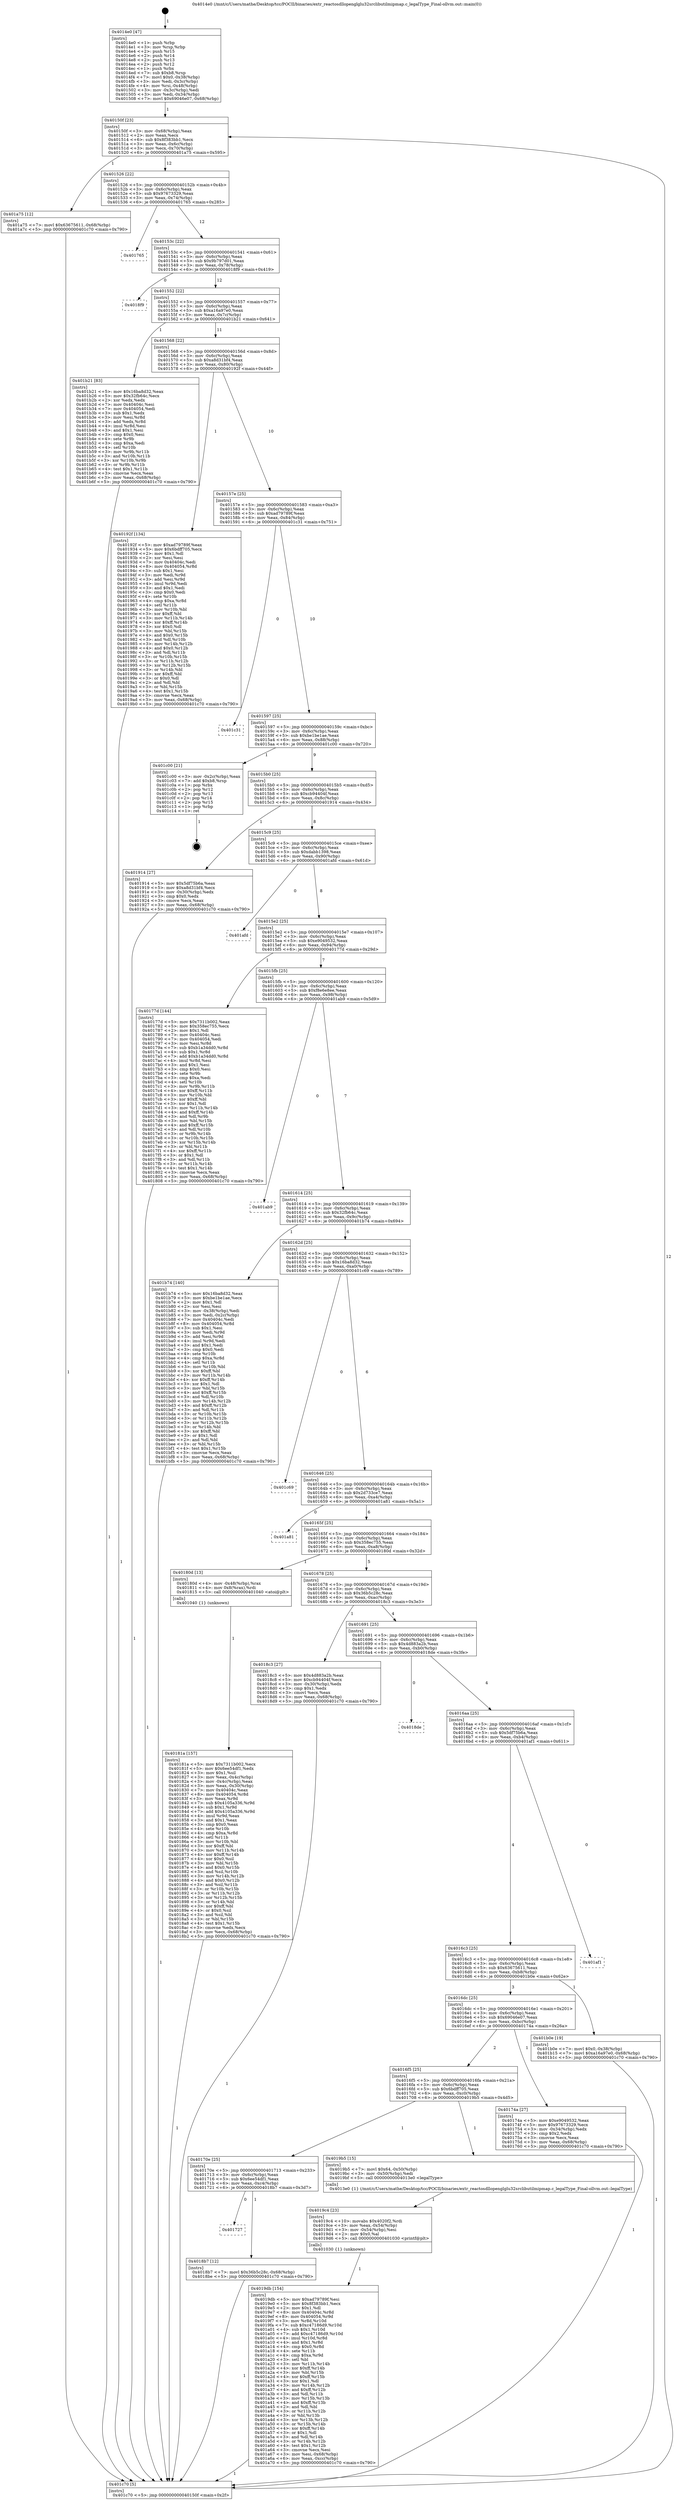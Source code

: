 digraph "0x4014e0" {
  label = "0x4014e0 (/mnt/c/Users/mathe/Desktop/tcc/POCII/binaries/extr_reactosdllopenglglu32srclibutilmipmap.c_legalType_Final-ollvm.out::main(0))"
  labelloc = "t"
  node[shape=record]

  Entry [label="",width=0.3,height=0.3,shape=circle,fillcolor=black,style=filled]
  "0x40150f" [label="{
     0x40150f [23]\l
     | [instrs]\l
     &nbsp;&nbsp;0x40150f \<+3\>: mov -0x68(%rbp),%eax\l
     &nbsp;&nbsp;0x401512 \<+2\>: mov %eax,%ecx\l
     &nbsp;&nbsp;0x401514 \<+6\>: sub $0x8f383bb1,%ecx\l
     &nbsp;&nbsp;0x40151a \<+3\>: mov %eax,-0x6c(%rbp)\l
     &nbsp;&nbsp;0x40151d \<+3\>: mov %ecx,-0x70(%rbp)\l
     &nbsp;&nbsp;0x401520 \<+6\>: je 0000000000401a75 \<main+0x595\>\l
  }"]
  "0x401a75" [label="{
     0x401a75 [12]\l
     | [instrs]\l
     &nbsp;&nbsp;0x401a75 \<+7\>: movl $0x63675611,-0x68(%rbp)\l
     &nbsp;&nbsp;0x401a7c \<+5\>: jmp 0000000000401c70 \<main+0x790\>\l
  }"]
  "0x401526" [label="{
     0x401526 [22]\l
     | [instrs]\l
     &nbsp;&nbsp;0x401526 \<+5\>: jmp 000000000040152b \<main+0x4b\>\l
     &nbsp;&nbsp;0x40152b \<+3\>: mov -0x6c(%rbp),%eax\l
     &nbsp;&nbsp;0x40152e \<+5\>: sub $0x97673329,%eax\l
     &nbsp;&nbsp;0x401533 \<+3\>: mov %eax,-0x74(%rbp)\l
     &nbsp;&nbsp;0x401536 \<+6\>: je 0000000000401765 \<main+0x285\>\l
  }"]
  Exit [label="",width=0.3,height=0.3,shape=circle,fillcolor=black,style=filled,peripheries=2]
  "0x401765" [label="{
     0x401765\l
  }", style=dashed]
  "0x40153c" [label="{
     0x40153c [22]\l
     | [instrs]\l
     &nbsp;&nbsp;0x40153c \<+5\>: jmp 0000000000401541 \<main+0x61\>\l
     &nbsp;&nbsp;0x401541 \<+3\>: mov -0x6c(%rbp),%eax\l
     &nbsp;&nbsp;0x401544 \<+5\>: sub $0x9b797d01,%eax\l
     &nbsp;&nbsp;0x401549 \<+3\>: mov %eax,-0x78(%rbp)\l
     &nbsp;&nbsp;0x40154c \<+6\>: je 00000000004018f9 \<main+0x419\>\l
  }"]
  "0x4019db" [label="{
     0x4019db [154]\l
     | [instrs]\l
     &nbsp;&nbsp;0x4019db \<+5\>: mov $0xad79789f,%esi\l
     &nbsp;&nbsp;0x4019e0 \<+5\>: mov $0x8f383bb1,%ecx\l
     &nbsp;&nbsp;0x4019e5 \<+2\>: mov $0x1,%dl\l
     &nbsp;&nbsp;0x4019e7 \<+8\>: mov 0x40404c,%r8d\l
     &nbsp;&nbsp;0x4019ef \<+8\>: mov 0x404054,%r9d\l
     &nbsp;&nbsp;0x4019f7 \<+3\>: mov %r8d,%r10d\l
     &nbsp;&nbsp;0x4019fa \<+7\>: sub $0xc47186d9,%r10d\l
     &nbsp;&nbsp;0x401a01 \<+4\>: sub $0x1,%r10d\l
     &nbsp;&nbsp;0x401a05 \<+7\>: add $0xc47186d9,%r10d\l
     &nbsp;&nbsp;0x401a0c \<+4\>: imul %r10d,%r8d\l
     &nbsp;&nbsp;0x401a10 \<+4\>: and $0x1,%r8d\l
     &nbsp;&nbsp;0x401a14 \<+4\>: cmp $0x0,%r8d\l
     &nbsp;&nbsp;0x401a18 \<+4\>: sete %r11b\l
     &nbsp;&nbsp;0x401a1c \<+4\>: cmp $0xa,%r9d\l
     &nbsp;&nbsp;0x401a20 \<+3\>: setl %bl\l
     &nbsp;&nbsp;0x401a23 \<+3\>: mov %r11b,%r14b\l
     &nbsp;&nbsp;0x401a26 \<+4\>: xor $0xff,%r14b\l
     &nbsp;&nbsp;0x401a2a \<+3\>: mov %bl,%r15b\l
     &nbsp;&nbsp;0x401a2d \<+4\>: xor $0xff,%r15b\l
     &nbsp;&nbsp;0x401a31 \<+3\>: xor $0x1,%dl\l
     &nbsp;&nbsp;0x401a34 \<+3\>: mov %r14b,%r12b\l
     &nbsp;&nbsp;0x401a37 \<+4\>: and $0xff,%r12b\l
     &nbsp;&nbsp;0x401a3b \<+3\>: and %dl,%r11b\l
     &nbsp;&nbsp;0x401a3e \<+3\>: mov %r15b,%r13b\l
     &nbsp;&nbsp;0x401a41 \<+4\>: and $0xff,%r13b\l
     &nbsp;&nbsp;0x401a45 \<+2\>: and %dl,%bl\l
     &nbsp;&nbsp;0x401a47 \<+3\>: or %r11b,%r12b\l
     &nbsp;&nbsp;0x401a4a \<+3\>: or %bl,%r13b\l
     &nbsp;&nbsp;0x401a4d \<+3\>: xor %r13b,%r12b\l
     &nbsp;&nbsp;0x401a50 \<+3\>: or %r15b,%r14b\l
     &nbsp;&nbsp;0x401a53 \<+4\>: xor $0xff,%r14b\l
     &nbsp;&nbsp;0x401a57 \<+3\>: or $0x1,%dl\l
     &nbsp;&nbsp;0x401a5a \<+3\>: and %dl,%r14b\l
     &nbsp;&nbsp;0x401a5d \<+3\>: or %r14b,%r12b\l
     &nbsp;&nbsp;0x401a60 \<+4\>: test $0x1,%r12b\l
     &nbsp;&nbsp;0x401a64 \<+3\>: cmovne %ecx,%esi\l
     &nbsp;&nbsp;0x401a67 \<+3\>: mov %esi,-0x68(%rbp)\l
     &nbsp;&nbsp;0x401a6a \<+6\>: mov %eax,-0xcc(%rbp)\l
     &nbsp;&nbsp;0x401a70 \<+5\>: jmp 0000000000401c70 \<main+0x790\>\l
  }"]
  "0x4018f9" [label="{
     0x4018f9\l
  }", style=dashed]
  "0x401552" [label="{
     0x401552 [22]\l
     | [instrs]\l
     &nbsp;&nbsp;0x401552 \<+5\>: jmp 0000000000401557 \<main+0x77\>\l
     &nbsp;&nbsp;0x401557 \<+3\>: mov -0x6c(%rbp),%eax\l
     &nbsp;&nbsp;0x40155a \<+5\>: sub $0xa16a97e0,%eax\l
     &nbsp;&nbsp;0x40155f \<+3\>: mov %eax,-0x7c(%rbp)\l
     &nbsp;&nbsp;0x401562 \<+6\>: je 0000000000401b21 \<main+0x641\>\l
  }"]
  "0x4019c4" [label="{
     0x4019c4 [23]\l
     | [instrs]\l
     &nbsp;&nbsp;0x4019c4 \<+10\>: movabs $0x4020f2,%rdi\l
     &nbsp;&nbsp;0x4019ce \<+3\>: mov %eax,-0x54(%rbp)\l
     &nbsp;&nbsp;0x4019d1 \<+3\>: mov -0x54(%rbp),%esi\l
     &nbsp;&nbsp;0x4019d4 \<+2\>: mov $0x0,%al\l
     &nbsp;&nbsp;0x4019d6 \<+5\>: call 0000000000401030 \<printf@plt\>\l
     | [calls]\l
     &nbsp;&nbsp;0x401030 \{1\} (unknown)\l
  }"]
  "0x401b21" [label="{
     0x401b21 [83]\l
     | [instrs]\l
     &nbsp;&nbsp;0x401b21 \<+5\>: mov $0x16ba8d32,%eax\l
     &nbsp;&nbsp;0x401b26 \<+5\>: mov $0x32fb64c,%ecx\l
     &nbsp;&nbsp;0x401b2b \<+2\>: xor %edx,%edx\l
     &nbsp;&nbsp;0x401b2d \<+7\>: mov 0x40404c,%esi\l
     &nbsp;&nbsp;0x401b34 \<+7\>: mov 0x404054,%edi\l
     &nbsp;&nbsp;0x401b3b \<+3\>: sub $0x1,%edx\l
     &nbsp;&nbsp;0x401b3e \<+3\>: mov %esi,%r8d\l
     &nbsp;&nbsp;0x401b41 \<+3\>: add %edx,%r8d\l
     &nbsp;&nbsp;0x401b44 \<+4\>: imul %r8d,%esi\l
     &nbsp;&nbsp;0x401b48 \<+3\>: and $0x1,%esi\l
     &nbsp;&nbsp;0x401b4b \<+3\>: cmp $0x0,%esi\l
     &nbsp;&nbsp;0x401b4e \<+4\>: sete %r9b\l
     &nbsp;&nbsp;0x401b52 \<+3\>: cmp $0xa,%edi\l
     &nbsp;&nbsp;0x401b55 \<+4\>: setl %r10b\l
     &nbsp;&nbsp;0x401b59 \<+3\>: mov %r9b,%r11b\l
     &nbsp;&nbsp;0x401b5c \<+3\>: and %r10b,%r11b\l
     &nbsp;&nbsp;0x401b5f \<+3\>: xor %r10b,%r9b\l
     &nbsp;&nbsp;0x401b62 \<+3\>: or %r9b,%r11b\l
     &nbsp;&nbsp;0x401b65 \<+4\>: test $0x1,%r11b\l
     &nbsp;&nbsp;0x401b69 \<+3\>: cmovne %ecx,%eax\l
     &nbsp;&nbsp;0x401b6c \<+3\>: mov %eax,-0x68(%rbp)\l
     &nbsp;&nbsp;0x401b6f \<+5\>: jmp 0000000000401c70 \<main+0x790\>\l
  }"]
  "0x401568" [label="{
     0x401568 [22]\l
     | [instrs]\l
     &nbsp;&nbsp;0x401568 \<+5\>: jmp 000000000040156d \<main+0x8d\>\l
     &nbsp;&nbsp;0x40156d \<+3\>: mov -0x6c(%rbp),%eax\l
     &nbsp;&nbsp;0x401570 \<+5\>: sub $0xa8d31bf4,%eax\l
     &nbsp;&nbsp;0x401575 \<+3\>: mov %eax,-0x80(%rbp)\l
     &nbsp;&nbsp;0x401578 \<+6\>: je 000000000040192f \<main+0x44f\>\l
  }"]
  "0x401727" [label="{
     0x401727\l
  }", style=dashed]
  "0x40192f" [label="{
     0x40192f [134]\l
     | [instrs]\l
     &nbsp;&nbsp;0x40192f \<+5\>: mov $0xad79789f,%eax\l
     &nbsp;&nbsp;0x401934 \<+5\>: mov $0x6bdff705,%ecx\l
     &nbsp;&nbsp;0x401939 \<+2\>: mov $0x1,%dl\l
     &nbsp;&nbsp;0x40193b \<+2\>: xor %esi,%esi\l
     &nbsp;&nbsp;0x40193d \<+7\>: mov 0x40404c,%edi\l
     &nbsp;&nbsp;0x401944 \<+8\>: mov 0x404054,%r8d\l
     &nbsp;&nbsp;0x40194c \<+3\>: sub $0x1,%esi\l
     &nbsp;&nbsp;0x40194f \<+3\>: mov %edi,%r9d\l
     &nbsp;&nbsp;0x401952 \<+3\>: add %esi,%r9d\l
     &nbsp;&nbsp;0x401955 \<+4\>: imul %r9d,%edi\l
     &nbsp;&nbsp;0x401959 \<+3\>: and $0x1,%edi\l
     &nbsp;&nbsp;0x40195c \<+3\>: cmp $0x0,%edi\l
     &nbsp;&nbsp;0x40195f \<+4\>: sete %r10b\l
     &nbsp;&nbsp;0x401963 \<+4\>: cmp $0xa,%r8d\l
     &nbsp;&nbsp;0x401967 \<+4\>: setl %r11b\l
     &nbsp;&nbsp;0x40196b \<+3\>: mov %r10b,%bl\l
     &nbsp;&nbsp;0x40196e \<+3\>: xor $0xff,%bl\l
     &nbsp;&nbsp;0x401971 \<+3\>: mov %r11b,%r14b\l
     &nbsp;&nbsp;0x401974 \<+4\>: xor $0xff,%r14b\l
     &nbsp;&nbsp;0x401978 \<+3\>: xor $0x0,%dl\l
     &nbsp;&nbsp;0x40197b \<+3\>: mov %bl,%r15b\l
     &nbsp;&nbsp;0x40197e \<+4\>: and $0x0,%r15b\l
     &nbsp;&nbsp;0x401982 \<+3\>: and %dl,%r10b\l
     &nbsp;&nbsp;0x401985 \<+3\>: mov %r14b,%r12b\l
     &nbsp;&nbsp;0x401988 \<+4\>: and $0x0,%r12b\l
     &nbsp;&nbsp;0x40198c \<+3\>: and %dl,%r11b\l
     &nbsp;&nbsp;0x40198f \<+3\>: or %r10b,%r15b\l
     &nbsp;&nbsp;0x401992 \<+3\>: or %r11b,%r12b\l
     &nbsp;&nbsp;0x401995 \<+3\>: xor %r12b,%r15b\l
     &nbsp;&nbsp;0x401998 \<+3\>: or %r14b,%bl\l
     &nbsp;&nbsp;0x40199b \<+3\>: xor $0xff,%bl\l
     &nbsp;&nbsp;0x40199e \<+3\>: or $0x0,%dl\l
     &nbsp;&nbsp;0x4019a1 \<+2\>: and %dl,%bl\l
     &nbsp;&nbsp;0x4019a3 \<+3\>: or %bl,%r15b\l
     &nbsp;&nbsp;0x4019a6 \<+4\>: test $0x1,%r15b\l
     &nbsp;&nbsp;0x4019aa \<+3\>: cmovne %ecx,%eax\l
     &nbsp;&nbsp;0x4019ad \<+3\>: mov %eax,-0x68(%rbp)\l
     &nbsp;&nbsp;0x4019b0 \<+5\>: jmp 0000000000401c70 \<main+0x790\>\l
  }"]
  "0x40157e" [label="{
     0x40157e [25]\l
     | [instrs]\l
     &nbsp;&nbsp;0x40157e \<+5\>: jmp 0000000000401583 \<main+0xa3\>\l
     &nbsp;&nbsp;0x401583 \<+3\>: mov -0x6c(%rbp),%eax\l
     &nbsp;&nbsp;0x401586 \<+5\>: sub $0xad79789f,%eax\l
     &nbsp;&nbsp;0x40158b \<+6\>: mov %eax,-0x84(%rbp)\l
     &nbsp;&nbsp;0x401591 \<+6\>: je 0000000000401c31 \<main+0x751\>\l
  }"]
  "0x4018b7" [label="{
     0x4018b7 [12]\l
     | [instrs]\l
     &nbsp;&nbsp;0x4018b7 \<+7\>: movl $0x36b5c28c,-0x68(%rbp)\l
     &nbsp;&nbsp;0x4018be \<+5\>: jmp 0000000000401c70 \<main+0x790\>\l
  }"]
  "0x401c31" [label="{
     0x401c31\l
  }", style=dashed]
  "0x401597" [label="{
     0x401597 [25]\l
     | [instrs]\l
     &nbsp;&nbsp;0x401597 \<+5\>: jmp 000000000040159c \<main+0xbc\>\l
     &nbsp;&nbsp;0x40159c \<+3\>: mov -0x6c(%rbp),%eax\l
     &nbsp;&nbsp;0x40159f \<+5\>: sub $0xbe1be1ae,%eax\l
     &nbsp;&nbsp;0x4015a4 \<+6\>: mov %eax,-0x88(%rbp)\l
     &nbsp;&nbsp;0x4015aa \<+6\>: je 0000000000401c00 \<main+0x720\>\l
  }"]
  "0x40170e" [label="{
     0x40170e [25]\l
     | [instrs]\l
     &nbsp;&nbsp;0x40170e \<+5\>: jmp 0000000000401713 \<main+0x233\>\l
     &nbsp;&nbsp;0x401713 \<+3\>: mov -0x6c(%rbp),%eax\l
     &nbsp;&nbsp;0x401716 \<+5\>: sub $0x6ee54df1,%eax\l
     &nbsp;&nbsp;0x40171b \<+6\>: mov %eax,-0xc4(%rbp)\l
     &nbsp;&nbsp;0x401721 \<+6\>: je 00000000004018b7 \<main+0x3d7\>\l
  }"]
  "0x401c00" [label="{
     0x401c00 [21]\l
     | [instrs]\l
     &nbsp;&nbsp;0x401c00 \<+3\>: mov -0x2c(%rbp),%eax\l
     &nbsp;&nbsp;0x401c03 \<+7\>: add $0xb8,%rsp\l
     &nbsp;&nbsp;0x401c0a \<+1\>: pop %rbx\l
     &nbsp;&nbsp;0x401c0b \<+2\>: pop %r12\l
     &nbsp;&nbsp;0x401c0d \<+2\>: pop %r13\l
     &nbsp;&nbsp;0x401c0f \<+2\>: pop %r14\l
     &nbsp;&nbsp;0x401c11 \<+2\>: pop %r15\l
     &nbsp;&nbsp;0x401c13 \<+1\>: pop %rbp\l
     &nbsp;&nbsp;0x401c14 \<+1\>: ret\l
  }"]
  "0x4015b0" [label="{
     0x4015b0 [25]\l
     | [instrs]\l
     &nbsp;&nbsp;0x4015b0 \<+5\>: jmp 00000000004015b5 \<main+0xd5\>\l
     &nbsp;&nbsp;0x4015b5 \<+3\>: mov -0x6c(%rbp),%eax\l
     &nbsp;&nbsp;0x4015b8 \<+5\>: sub $0xcb94404f,%eax\l
     &nbsp;&nbsp;0x4015bd \<+6\>: mov %eax,-0x8c(%rbp)\l
     &nbsp;&nbsp;0x4015c3 \<+6\>: je 0000000000401914 \<main+0x434\>\l
  }"]
  "0x4019b5" [label="{
     0x4019b5 [15]\l
     | [instrs]\l
     &nbsp;&nbsp;0x4019b5 \<+7\>: movl $0x64,-0x50(%rbp)\l
     &nbsp;&nbsp;0x4019bc \<+3\>: mov -0x50(%rbp),%edi\l
     &nbsp;&nbsp;0x4019bf \<+5\>: call 00000000004013e0 \<legalType\>\l
     | [calls]\l
     &nbsp;&nbsp;0x4013e0 \{1\} (/mnt/c/Users/mathe/Desktop/tcc/POCII/binaries/extr_reactosdllopenglglu32srclibutilmipmap.c_legalType_Final-ollvm.out::legalType)\l
  }"]
  "0x401914" [label="{
     0x401914 [27]\l
     | [instrs]\l
     &nbsp;&nbsp;0x401914 \<+5\>: mov $0x5df75b6a,%eax\l
     &nbsp;&nbsp;0x401919 \<+5\>: mov $0xa8d31bf4,%ecx\l
     &nbsp;&nbsp;0x40191e \<+3\>: mov -0x30(%rbp),%edx\l
     &nbsp;&nbsp;0x401921 \<+3\>: cmp $0x0,%edx\l
     &nbsp;&nbsp;0x401924 \<+3\>: cmove %ecx,%eax\l
     &nbsp;&nbsp;0x401927 \<+3\>: mov %eax,-0x68(%rbp)\l
     &nbsp;&nbsp;0x40192a \<+5\>: jmp 0000000000401c70 \<main+0x790\>\l
  }"]
  "0x4015c9" [label="{
     0x4015c9 [25]\l
     | [instrs]\l
     &nbsp;&nbsp;0x4015c9 \<+5\>: jmp 00000000004015ce \<main+0xee\>\l
     &nbsp;&nbsp;0x4015ce \<+3\>: mov -0x6c(%rbp),%eax\l
     &nbsp;&nbsp;0x4015d1 \<+5\>: sub $0xdabb1398,%eax\l
     &nbsp;&nbsp;0x4015d6 \<+6\>: mov %eax,-0x90(%rbp)\l
     &nbsp;&nbsp;0x4015dc \<+6\>: je 0000000000401afd \<main+0x61d\>\l
  }"]
  "0x40181a" [label="{
     0x40181a [157]\l
     | [instrs]\l
     &nbsp;&nbsp;0x40181a \<+5\>: mov $0x7311b002,%ecx\l
     &nbsp;&nbsp;0x40181f \<+5\>: mov $0x6ee54df1,%edx\l
     &nbsp;&nbsp;0x401824 \<+3\>: mov $0x1,%sil\l
     &nbsp;&nbsp;0x401827 \<+3\>: mov %eax,-0x4c(%rbp)\l
     &nbsp;&nbsp;0x40182a \<+3\>: mov -0x4c(%rbp),%eax\l
     &nbsp;&nbsp;0x40182d \<+3\>: mov %eax,-0x30(%rbp)\l
     &nbsp;&nbsp;0x401830 \<+7\>: mov 0x40404c,%eax\l
     &nbsp;&nbsp;0x401837 \<+8\>: mov 0x404054,%r8d\l
     &nbsp;&nbsp;0x40183f \<+3\>: mov %eax,%r9d\l
     &nbsp;&nbsp;0x401842 \<+7\>: sub $0x4105a336,%r9d\l
     &nbsp;&nbsp;0x401849 \<+4\>: sub $0x1,%r9d\l
     &nbsp;&nbsp;0x40184d \<+7\>: add $0x4105a336,%r9d\l
     &nbsp;&nbsp;0x401854 \<+4\>: imul %r9d,%eax\l
     &nbsp;&nbsp;0x401858 \<+3\>: and $0x1,%eax\l
     &nbsp;&nbsp;0x40185b \<+3\>: cmp $0x0,%eax\l
     &nbsp;&nbsp;0x40185e \<+4\>: sete %r10b\l
     &nbsp;&nbsp;0x401862 \<+4\>: cmp $0xa,%r8d\l
     &nbsp;&nbsp;0x401866 \<+4\>: setl %r11b\l
     &nbsp;&nbsp;0x40186a \<+3\>: mov %r10b,%bl\l
     &nbsp;&nbsp;0x40186d \<+3\>: xor $0xff,%bl\l
     &nbsp;&nbsp;0x401870 \<+3\>: mov %r11b,%r14b\l
     &nbsp;&nbsp;0x401873 \<+4\>: xor $0xff,%r14b\l
     &nbsp;&nbsp;0x401877 \<+4\>: xor $0x0,%sil\l
     &nbsp;&nbsp;0x40187b \<+3\>: mov %bl,%r15b\l
     &nbsp;&nbsp;0x40187e \<+4\>: and $0x0,%r15b\l
     &nbsp;&nbsp;0x401882 \<+3\>: and %sil,%r10b\l
     &nbsp;&nbsp;0x401885 \<+3\>: mov %r14b,%r12b\l
     &nbsp;&nbsp;0x401888 \<+4\>: and $0x0,%r12b\l
     &nbsp;&nbsp;0x40188c \<+3\>: and %sil,%r11b\l
     &nbsp;&nbsp;0x40188f \<+3\>: or %r10b,%r15b\l
     &nbsp;&nbsp;0x401892 \<+3\>: or %r11b,%r12b\l
     &nbsp;&nbsp;0x401895 \<+3\>: xor %r12b,%r15b\l
     &nbsp;&nbsp;0x401898 \<+3\>: or %r14b,%bl\l
     &nbsp;&nbsp;0x40189b \<+3\>: xor $0xff,%bl\l
     &nbsp;&nbsp;0x40189e \<+4\>: or $0x0,%sil\l
     &nbsp;&nbsp;0x4018a2 \<+3\>: and %sil,%bl\l
     &nbsp;&nbsp;0x4018a5 \<+3\>: or %bl,%r15b\l
     &nbsp;&nbsp;0x4018a8 \<+4\>: test $0x1,%r15b\l
     &nbsp;&nbsp;0x4018ac \<+3\>: cmovne %edx,%ecx\l
     &nbsp;&nbsp;0x4018af \<+3\>: mov %ecx,-0x68(%rbp)\l
     &nbsp;&nbsp;0x4018b2 \<+5\>: jmp 0000000000401c70 \<main+0x790\>\l
  }"]
  "0x401afd" [label="{
     0x401afd\l
  }", style=dashed]
  "0x4015e2" [label="{
     0x4015e2 [25]\l
     | [instrs]\l
     &nbsp;&nbsp;0x4015e2 \<+5\>: jmp 00000000004015e7 \<main+0x107\>\l
     &nbsp;&nbsp;0x4015e7 \<+3\>: mov -0x6c(%rbp),%eax\l
     &nbsp;&nbsp;0x4015ea \<+5\>: sub $0xe9049532,%eax\l
     &nbsp;&nbsp;0x4015ef \<+6\>: mov %eax,-0x94(%rbp)\l
     &nbsp;&nbsp;0x4015f5 \<+6\>: je 000000000040177d \<main+0x29d\>\l
  }"]
  "0x4014e0" [label="{
     0x4014e0 [47]\l
     | [instrs]\l
     &nbsp;&nbsp;0x4014e0 \<+1\>: push %rbp\l
     &nbsp;&nbsp;0x4014e1 \<+3\>: mov %rsp,%rbp\l
     &nbsp;&nbsp;0x4014e4 \<+2\>: push %r15\l
     &nbsp;&nbsp;0x4014e6 \<+2\>: push %r14\l
     &nbsp;&nbsp;0x4014e8 \<+2\>: push %r13\l
     &nbsp;&nbsp;0x4014ea \<+2\>: push %r12\l
     &nbsp;&nbsp;0x4014ec \<+1\>: push %rbx\l
     &nbsp;&nbsp;0x4014ed \<+7\>: sub $0xb8,%rsp\l
     &nbsp;&nbsp;0x4014f4 \<+7\>: movl $0x0,-0x38(%rbp)\l
     &nbsp;&nbsp;0x4014fb \<+3\>: mov %edi,-0x3c(%rbp)\l
     &nbsp;&nbsp;0x4014fe \<+4\>: mov %rsi,-0x48(%rbp)\l
     &nbsp;&nbsp;0x401502 \<+3\>: mov -0x3c(%rbp),%edi\l
     &nbsp;&nbsp;0x401505 \<+3\>: mov %edi,-0x34(%rbp)\l
     &nbsp;&nbsp;0x401508 \<+7\>: movl $0x69046e07,-0x68(%rbp)\l
  }"]
  "0x40177d" [label="{
     0x40177d [144]\l
     | [instrs]\l
     &nbsp;&nbsp;0x40177d \<+5\>: mov $0x7311b002,%eax\l
     &nbsp;&nbsp;0x401782 \<+5\>: mov $0x358ec755,%ecx\l
     &nbsp;&nbsp;0x401787 \<+2\>: mov $0x1,%dl\l
     &nbsp;&nbsp;0x401789 \<+7\>: mov 0x40404c,%esi\l
     &nbsp;&nbsp;0x401790 \<+7\>: mov 0x404054,%edi\l
     &nbsp;&nbsp;0x401797 \<+3\>: mov %esi,%r8d\l
     &nbsp;&nbsp;0x40179a \<+7\>: sub $0xb1a34dd0,%r8d\l
     &nbsp;&nbsp;0x4017a1 \<+4\>: sub $0x1,%r8d\l
     &nbsp;&nbsp;0x4017a5 \<+7\>: add $0xb1a34dd0,%r8d\l
     &nbsp;&nbsp;0x4017ac \<+4\>: imul %r8d,%esi\l
     &nbsp;&nbsp;0x4017b0 \<+3\>: and $0x1,%esi\l
     &nbsp;&nbsp;0x4017b3 \<+3\>: cmp $0x0,%esi\l
     &nbsp;&nbsp;0x4017b6 \<+4\>: sete %r9b\l
     &nbsp;&nbsp;0x4017ba \<+3\>: cmp $0xa,%edi\l
     &nbsp;&nbsp;0x4017bd \<+4\>: setl %r10b\l
     &nbsp;&nbsp;0x4017c1 \<+3\>: mov %r9b,%r11b\l
     &nbsp;&nbsp;0x4017c4 \<+4\>: xor $0xff,%r11b\l
     &nbsp;&nbsp;0x4017c8 \<+3\>: mov %r10b,%bl\l
     &nbsp;&nbsp;0x4017cb \<+3\>: xor $0xff,%bl\l
     &nbsp;&nbsp;0x4017ce \<+3\>: xor $0x1,%dl\l
     &nbsp;&nbsp;0x4017d1 \<+3\>: mov %r11b,%r14b\l
     &nbsp;&nbsp;0x4017d4 \<+4\>: and $0xff,%r14b\l
     &nbsp;&nbsp;0x4017d8 \<+3\>: and %dl,%r9b\l
     &nbsp;&nbsp;0x4017db \<+3\>: mov %bl,%r15b\l
     &nbsp;&nbsp;0x4017de \<+4\>: and $0xff,%r15b\l
     &nbsp;&nbsp;0x4017e2 \<+3\>: and %dl,%r10b\l
     &nbsp;&nbsp;0x4017e5 \<+3\>: or %r9b,%r14b\l
     &nbsp;&nbsp;0x4017e8 \<+3\>: or %r10b,%r15b\l
     &nbsp;&nbsp;0x4017eb \<+3\>: xor %r15b,%r14b\l
     &nbsp;&nbsp;0x4017ee \<+3\>: or %bl,%r11b\l
     &nbsp;&nbsp;0x4017f1 \<+4\>: xor $0xff,%r11b\l
     &nbsp;&nbsp;0x4017f5 \<+3\>: or $0x1,%dl\l
     &nbsp;&nbsp;0x4017f8 \<+3\>: and %dl,%r11b\l
     &nbsp;&nbsp;0x4017fb \<+3\>: or %r11b,%r14b\l
     &nbsp;&nbsp;0x4017fe \<+4\>: test $0x1,%r14b\l
     &nbsp;&nbsp;0x401802 \<+3\>: cmovne %ecx,%eax\l
     &nbsp;&nbsp;0x401805 \<+3\>: mov %eax,-0x68(%rbp)\l
     &nbsp;&nbsp;0x401808 \<+5\>: jmp 0000000000401c70 \<main+0x790\>\l
  }"]
  "0x4015fb" [label="{
     0x4015fb [25]\l
     | [instrs]\l
     &nbsp;&nbsp;0x4015fb \<+5\>: jmp 0000000000401600 \<main+0x120\>\l
     &nbsp;&nbsp;0x401600 \<+3\>: mov -0x6c(%rbp),%eax\l
     &nbsp;&nbsp;0x401603 \<+5\>: sub $0xf8e6e8ee,%eax\l
     &nbsp;&nbsp;0x401608 \<+6\>: mov %eax,-0x98(%rbp)\l
     &nbsp;&nbsp;0x40160e \<+6\>: je 0000000000401ab9 \<main+0x5d9\>\l
  }"]
  "0x401c70" [label="{
     0x401c70 [5]\l
     | [instrs]\l
     &nbsp;&nbsp;0x401c70 \<+5\>: jmp 000000000040150f \<main+0x2f\>\l
  }"]
  "0x401ab9" [label="{
     0x401ab9\l
  }", style=dashed]
  "0x401614" [label="{
     0x401614 [25]\l
     | [instrs]\l
     &nbsp;&nbsp;0x401614 \<+5\>: jmp 0000000000401619 \<main+0x139\>\l
     &nbsp;&nbsp;0x401619 \<+3\>: mov -0x6c(%rbp),%eax\l
     &nbsp;&nbsp;0x40161c \<+5\>: sub $0x32fb64c,%eax\l
     &nbsp;&nbsp;0x401621 \<+6\>: mov %eax,-0x9c(%rbp)\l
     &nbsp;&nbsp;0x401627 \<+6\>: je 0000000000401b74 \<main+0x694\>\l
  }"]
  "0x4016f5" [label="{
     0x4016f5 [25]\l
     | [instrs]\l
     &nbsp;&nbsp;0x4016f5 \<+5\>: jmp 00000000004016fa \<main+0x21a\>\l
     &nbsp;&nbsp;0x4016fa \<+3\>: mov -0x6c(%rbp),%eax\l
     &nbsp;&nbsp;0x4016fd \<+5\>: sub $0x6bdff705,%eax\l
     &nbsp;&nbsp;0x401702 \<+6\>: mov %eax,-0xc0(%rbp)\l
     &nbsp;&nbsp;0x401708 \<+6\>: je 00000000004019b5 \<main+0x4d5\>\l
  }"]
  "0x401b74" [label="{
     0x401b74 [140]\l
     | [instrs]\l
     &nbsp;&nbsp;0x401b74 \<+5\>: mov $0x16ba8d32,%eax\l
     &nbsp;&nbsp;0x401b79 \<+5\>: mov $0xbe1be1ae,%ecx\l
     &nbsp;&nbsp;0x401b7e \<+2\>: mov $0x1,%dl\l
     &nbsp;&nbsp;0x401b80 \<+2\>: xor %esi,%esi\l
     &nbsp;&nbsp;0x401b82 \<+3\>: mov -0x38(%rbp),%edi\l
     &nbsp;&nbsp;0x401b85 \<+3\>: mov %edi,-0x2c(%rbp)\l
     &nbsp;&nbsp;0x401b88 \<+7\>: mov 0x40404c,%edi\l
     &nbsp;&nbsp;0x401b8f \<+8\>: mov 0x404054,%r8d\l
     &nbsp;&nbsp;0x401b97 \<+3\>: sub $0x1,%esi\l
     &nbsp;&nbsp;0x401b9a \<+3\>: mov %edi,%r9d\l
     &nbsp;&nbsp;0x401b9d \<+3\>: add %esi,%r9d\l
     &nbsp;&nbsp;0x401ba0 \<+4\>: imul %r9d,%edi\l
     &nbsp;&nbsp;0x401ba4 \<+3\>: and $0x1,%edi\l
     &nbsp;&nbsp;0x401ba7 \<+3\>: cmp $0x0,%edi\l
     &nbsp;&nbsp;0x401baa \<+4\>: sete %r10b\l
     &nbsp;&nbsp;0x401bae \<+4\>: cmp $0xa,%r8d\l
     &nbsp;&nbsp;0x401bb2 \<+4\>: setl %r11b\l
     &nbsp;&nbsp;0x401bb6 \<+3\>: mov %r10b,%bl\l
     &nbsp;&nbsp;0x401bb9 \<+3\>: xor $0xff,%bl\l
     &nbsp;&nbsp;0x401bbc \<+3\>: mov %r11b,%r14b\l
     &nbsp;&nbsp;0x401bbf \<+4\>: xor $0xff,%r14b\l
     &nbsp;&nbsp;0x401bc3 \<+3\>: xor $0x1,%dl\l
     &nbsp;&nbsp;0x401bc6 \<+3\>: mov %bl,%r15b\l
     &nbsp;&nbsp;0x401bc9 \<+4\>: and $0xff,%r15b\l
     &nbsp;&nbsp;0x401bcd \<+3\>: and %dl,%r10b\l
     &nbsp;&nbsp;0x401bd0 \<+3\>: mov %r14b,%r12b\l
     &nbsp;&nbsp;0x401bd3 \<+4\>: and $0xff,%r12b\l
     &nbsp;&nbsp;0x401bd7 \<+3\>: and %dl,%r11b\l
     &nbsp;&nbsp;0x401bda \<+3\>: or %r10b,%r15b\l
     &nbsp;&nbsp;0x401bdd \<+3\>: or %r11b,%r12b\l
     &nbsp;&nbsp;0x401be0 \<+3\>: xor %r12b,%r15b\l
     &nbsp;&nbsp;0x401be3 \<+3\>: or %r14b,%bl\l
     &nbsp;&nbsp;0x401be6 \<+3\>: xor $0xff,%bl\l
     &nbsp;&nbsp;0x401be9 \<+3\>: or $0x1,%dl\l
     &nbsp;&nbsp;0x401bec \<+2\>: and %dl,%bl\l
     &nbsp;&nbsp;0x401bee \<+3\>: or %bl,%r15b\l
     &nbsp;&nbsp;0x401bf1 \<+4\>: test $0x1,%r15b\l
     &nbsp;&nbsp;0x401bf5 \<+3\>: cmovne %ecx,%eax\l
     &nbsp;&nbsp;0x401bf8 \<+3\>: mov %eax,-0x68(%rbp)\l
     &nbsp;&nbsp;0x401bfb \<+5\>: jmp 0000000000401c70 \<main+0x790\>\l
  }"]
  "0x40162d" [label="{
     0x40162d [25]\l
     | [instrs]\l
     &nbsp;&nbsp;0x40162d \<+5\>: jmp 0000000000401632 \<main+0x152\>\l
     &nbsp;&nbsp;0x401632 \<+3\>: mov -0x6c(%rbp),%eax\l
     &nbsp;&nbsp;0x401635 \<+5\>: sub $0x16ba8d32,%eax\l
     &nbsp;&nbsp;0x40163a \<+6\>: mov %eax,-0xa0(%rbp)\l
     &nbsp;&nbsp;0x401640 \<+6\>: je 0000000000401c69 \<main+0x789\>\l
  }"]
  "0x40174a" [label="{
     0x40174a [27]\l
     | [instrs]\l
     &nbsp;&nbsp;0x40174a \<+5\>: mov $0xe9049532,%eax\l
     &nbsp;&nbsp;0x40174f \<+5\>: mov $0x97673329,%ecx\l
     &nbsp;&nbsp;0x401754 \<+3\>: mov -0x34(%rbp),%edx\l
     &nbsp;&nbsp;0x401757 \<+3\>: cmp $0x2,%edx\l
     &nbsp;&nbsp;0x40175a \<+3\>: cmovne %ecx,%eax\l
     &nbsp;&nbsp;0x40175d \<+3\>: mov %eax,-0x68(%rbp)\l
     &nbsp;&nbsp;0x401760 \<+5\>: jmp 0000000000401c70 \<main+0x790\>\l
  }"]
  "0x401c69" [label="{
     0x401c69\l
  }", style=dashed]
  "0x401646" [label="{
     0x401646 [25]\l
     | [instrs]\l
     &nbsp;&nbsp;0x401646 \<+5\>: jmp 000000000040164b \<main+0x16b\>\l
     &nbsp;&nbsp;0x40164b \<+3\>: mov -0x6c(%rbp),%eax\l
     &nbsp;&nbsp;0x40164e \<+5\>: sub $0x2d733ce7,%eax\l
     &nbsp;&nbsp;0x401653 \<+6\>: mov %eax,-0xa4(%rbp)\l
     &nbsp;&nbsp;0x401659 \<+6\>: je 0000000000401a81 \<main+0x5a1\>\l
  }"]
  "0x4016dc" [label="{
     0x4016dc [25]\l
     | [instrs]\l
     &nbsp;&nbsp;0x4016dc \<+5\>: jmp 00000000004016e1 \<main+0x201\>\l
     &nbsp;&nbsp;0x4016e1 \<+3\>: mov -0x6c(%rbp),%eax\l
     &nbsp;&nbsp;0x4016e4 \<+5\>: sub $0x69046e07,%eax\l
     &nbsp;&nbsp;0x4016e9 \<+6\>: mov %eax,-0xbc(%rbp)\l
     &nbsp;&nbsp;0x4016ef \<+6\>: je 000000000040174a \<main+0x26a\>\l
  }"]
  "0x401a81" [label="{
     0x401a81\l
  }", style=dashed]
  "0x40165f" [label="{
     0x40165f [25]\l
     | [instrs]\l
     &nbsp;&nbsp;0x40165f \<+5\>: jmp 0000000000401664 \<main+0x184\>\l
     &nbsp;&nbsp;0x401664 \<+3\>: mov -0x6c(%rbp),%eax\l
     &nbsp;&nbsp;0x401667 \<+5\>: sub $0x358ec755,%eax\l
     &nbsp;&nbsp;0x40166c \<+6\>: mov %eax,-0xa8(%rbp)\l
     &nbsp;&nbsp;0x401672 \<+6\>: je 000000000040180d \<main+0x32d\>\l
  }"]
  "0x401b0e" [label="{
     0x401b0e [19]\l
     | [instrs]\l
     &nbsp;&nbsp;0x401b0e \<+7\>: movl $0x0,-0x38(%rbp)\l
     &nbsp;&nbsp;0x401b15 \<+7\>: movl $0xa16a97e0,-0x68(%rbp)\l
     &nbsp;&nbsp;0x401b1c \<+5\>: jmp 0000000000401c70 \<main+0x790\>\l
  }"]
  "0x40180d" [label="{
     0x40180d [13]\l
     | [instrs]\l
     &nbsp;&nbsp;0x40180d \<+4\>: mov -0x48(%rbp),%rax\l
     &nbsp;&nbsp;0x401811 \<+4\>: mov 0x8(%rax),%rdi\l
     &nbsp;&nbsp;0x401815 \<+5\>: call 0000000000401040 \<atoi@plt\>\l
     | [calls]\l
     &nbsp;&nbsp;0x401040 \{1\} (unknown)\l
  }"]
  "0x401678" [label="{
     0x401678 [25]\l
     | [instrs]\l
     &nbsp;&nbsp;0x401678 \<+5\>: jmp 000000000040167d \<main+0x19d\>\l
     &nbsp;&nbsp;0x40167d \<+3\>: mov -0x6c(%rbp),%eax\l
     &nbsp;&nbsp;0x401680 \<+5\>: sub $0x36b5c28c,%eax\l
     &nbsp;&nbsp;0x401685 \<+6\>: mov %eax,-0xac(%rbp)\l
     &nbsp;&nbsp;0x40168b \<+6\>: je 00000000004018c3 \<main+0x3e3\>\l
  }"]
  "0x4016c3" [label="{
     0x4016c3 [25]\l
     | [instrs]\l
     &nbsp;&nbsp;0x4016c3 \<+5\>: jmp 00000000004016c8 \<main+0x1e8\>\l
     &nbsp;&nbsp;0x4016c8 \<+3\>: mov -0x6c(%rbp),%eax\l
     &nbsp;&nbsp;0x4016cb \<+5\>: sub $0x63675611,%eax\l
     &nbsp;&nbsp;0x4016d0 \<+6\>: mov %eax,-0xb8(%rbp)\l
     &nbsp;&nbsp;0x4016d6 \<+6\>: je 0000000000401b0e \<main+0x62e\>\l
  }"]
  "0x4018c3" [label="{
     0x4018c3 [27]\l
     | [instrs]\l
     &nbsp;&nbsp;0x4018c3 \<+5\>: mov $0x4d883a2b,%eax\l
     &nbsp;&nbsp;0x4018c8 \<+5\>: mov $0xcb94404f,%ecx\l
     &nbsp;&nbsp;0x4018cd \<+3\>: mov -0x30(%rbp),%edx\l
     &nbsp;&nbsp;0x4018d0 \<+3\>: cmp $0x1,%edx\l
     &nbsp;&nbsp;0x4018d3 \<+3\>: cmovl %ecx,%eax\l
     &nbsp;&nbsp;0x4018d6 \<+3\>: mov %eax,-0x68(%rbp)\l
     &nbsp;&nbsp;0x4018d9 \<+5\>: jmp 0000000000401c70 \<main+0x790\>\l
  }"]
  "0x401691" [label="{
     0x401691 [25]\l
     | [instrs]\l
     &nbsp;&nbsp;0x401691 \<+5\>: jmp 0000000000401696 \<main+0x1b6\>\l
     &nbsp;&nbsp;0x401696 \<+3\>: mov -0x6c(%rbp),%eax\l
     &nbsp;&nbsp;0x401699 \<+5\>: sub $0x4d883a2b,%eax\l
     &nbsp;&nbsp;0x40169e \<+6\>: mov %eax,-0xb0(%rbp)\l
     &nbsp;&nbsp;0x4016a4 \<+6\>: je 00000000004018de \<main+0x3fe\>\l
  }"]
  "0x401af1" [label="{
     0x401af1\l
  }", style=dashed]
  "0x4018de" [label="{
     0x4018de\l
  }", style=dashed]
  "0x4016aa" [label="{
     0x4016aa [25]\l
     | [instrs]\l
     &nbsp;&nbsp;0x4016aa \<+5\>: jmp 00000000004016af \<main+0x1cf\>\l
     &nbsp;&nbsp;0x4016af \<+3\>: mov -0x6c(%rbp),%eax\l
     &nbsp;&nbsp;0x4016b2 \<+5\>: sub $0x5df75b6a,%eax\l
     &nbsp;&nbsp;0x4016b7 \<+6\>: mov %eax,-0xb4(%rbp)\l
     &nbsp;&nbsp;0x4016bd \<+6\>: je 0000000000401af1 \<main+0x611\>\l
  }"]
  Entry -> "0x4014e0" [label=" 1"]
  "0x40150f" -> "0x401a75" [label=" 1"]
  "0x40150f" -> "0x401526" [label=" 12"]
  "0x401c00" -> Exit [label=" 1"]
  "0x401526" -> "0x401765" [label=" 0"]
  "0x401526" -> "0x40153c" [label=" 12"]
  "0x401b74" -> "0x401c70" [label=" 1"]
  "0x40153c" -> "0x4018f9" [label=" 0"]
  "0x40153c" -> "0x401552" [label=" 12"]
  "0x401b21" -> "0x401c70" [label=" 1"]
  "0x401552" -> "0x401b21" [label=" 1"]
  "0x401552" -> "0x401568" [label=" 11"]
  "0x401b0e" -> "0x401c70" [label=" 1"]
  "0x401568" -> "0x40192f" [label=" 1"]
  "0x401568" -> "0x40157e" [label=" 10"]
  "0x401a75" -> "0x401c70" [label=" 1"]
  "0x40157e" -> "0x401c31" [label=" 0"]
  "0x40157e" -> "0x401597" [label=" 10"]
  "0x4019db" -> "0x401c70" [label=" 1"]
  "0x401597" -> "0x401c00" [label=" 1"]
  "0x401597" -> "0x4015b0" [label=" 9"]
  "0x4019b5" -> "0x4019c4" [label=" 1"]
  "0x4015b0" -> "0x401914" [label=" 1"]
  "0x4015b0" -> "0x4015c9" [label=" 8"]
  "0x40192f" -> "0x401c70" [label=" 1"]
  "0x4015c9" -> "0x401afd" [label=" 0"]
  "0x4015c9" -> "0x4015e2" [label=" 8"]
  "0x4018c3" -> "0x401c70" [label=" 1"]
  "0x4015e2" -> "0x40177d" [label=" 1"]
  "0x4015e2" -> "0x4015fb" [label=" 7"]
  "0x4018b7" -> "0x401c70" [label=" 1"]
  "0x4015fb" -> "0x401ab9" [label=" 0"]
  "0x4015fb" -> "0x401614" [label=" 7"]
  "0x40170e" -> "0x401727" [label=" 0"]
  "0x401614" -> "0x401b74" [label=" 1"]
  "0x401614" -> "0x40162d" [label=" 6"]
  "0x40170e" -> "0x4018b7" [label=" 1"]
  "0x40162d" -> "0x401c69" [label=" 0"]
  "0x40162d" -> "0x401646" [label=" 6"]
  "0x4019c4" -> "0x4019db" [label=" 1"]
  "0x401646" -> "0x401a81" [label=" 0"]
  "0x401646" -> "0x40165f" [label=" 6"]
  "0x4016f5" -> "0x4019b5" [label=" 1"]
  "0x40165f" -> "0x40180d" [label=" 1"]
  "0x40165f" -> "0x401678" [label=" 5"]
  "0x401914" -> "0x401c70" [label=" 1"]
  "0x401678" -> "0x4018c3" [label=" 1"]
  "0x401678" -> "0x401691" [label=" 4"]
  "0x40180d" -> "0x40181a" [label=" 1"]
  "0x401691" -> "0x4018de" [label=" 0"]
  "0x401691" -> "0x4016aa" [label=" 4"]
  "0x40177d" -> "0x401c70" [label=" 1"]
  "0x4016aa" -> "0x401af1" [label=" 0"]
  "0x4016aa" -> "0x4016c3" [label=" 4"]
  "0x40181a" -> "0x401c70" [label=" 1"]
  "0x4016c3" -> "0x401b0e" [label=" 1"]
  "0x4016c3" -> "0x4016dc" [label=" 3"]
  "0x4016f5" -> "0x40170e" [label=" 1"]
  "0x4016dc" -> "0x40174a" [label=" 1"]
  "0x4016dc" -> "0x4016f5" [label=" 2"]
  "0x40174a" -> "0x401c70" [label=" 1"]
  "0x4014e0" -> "0x40150f" [label=" 1"]
  "0x401c70" -> "0x40150f" [label=" 12"]
}
